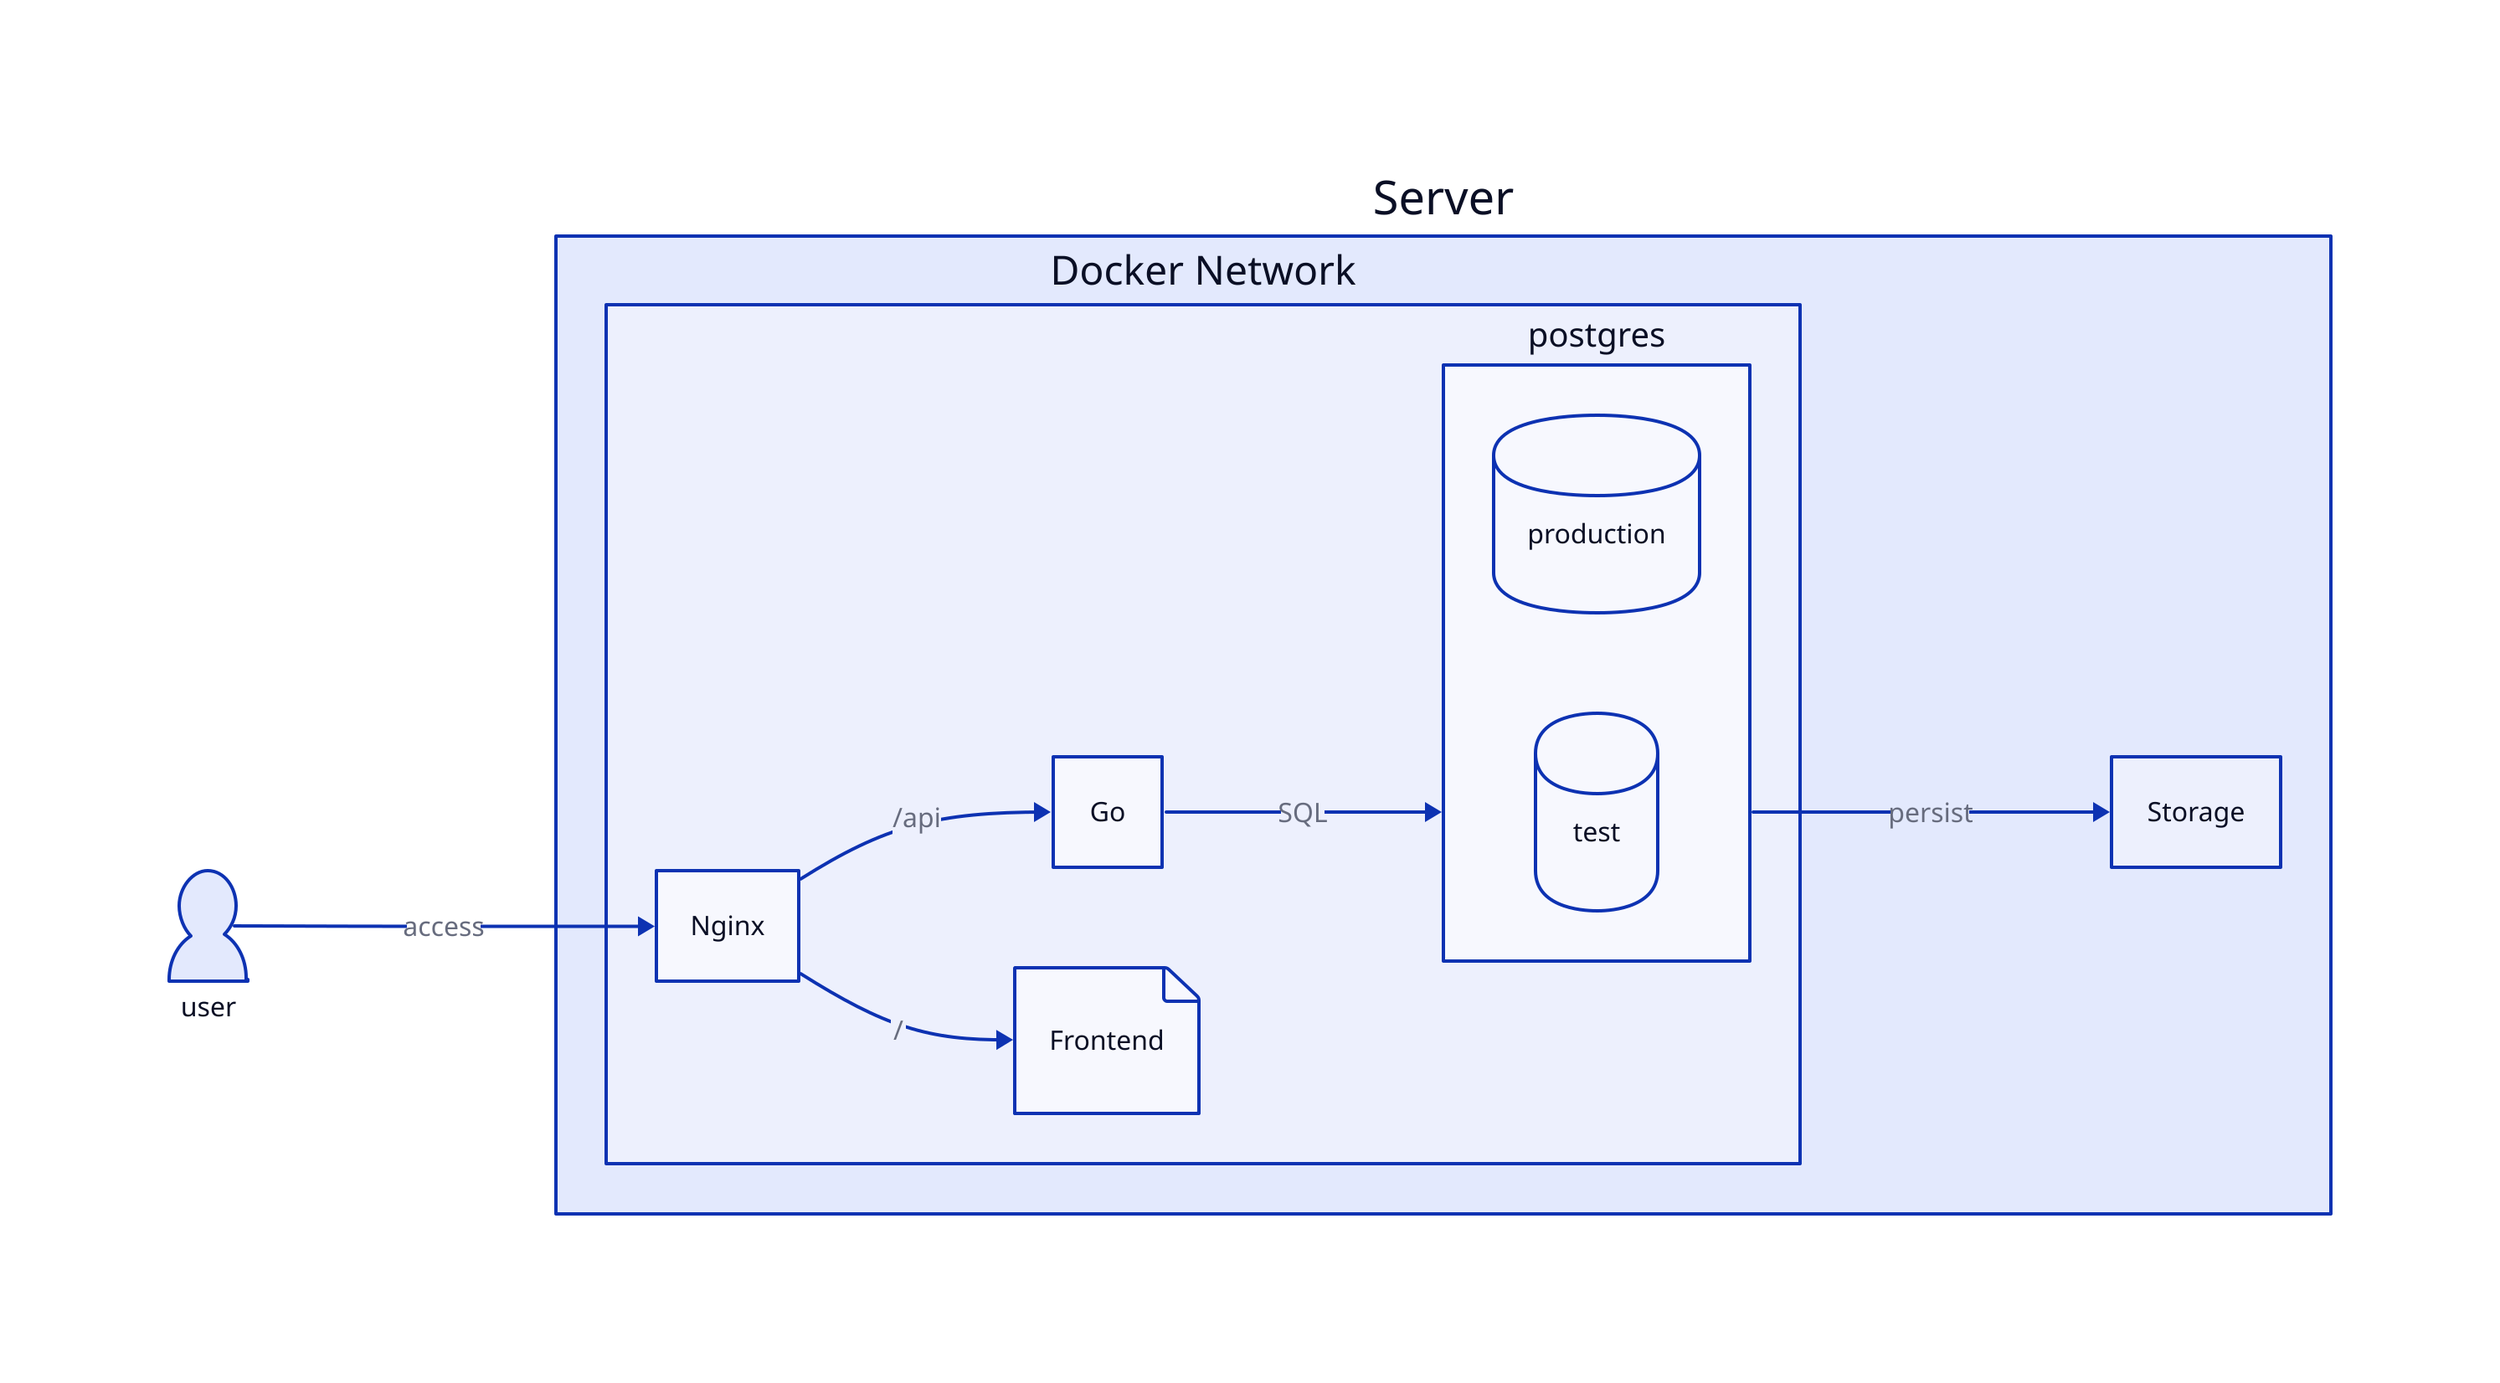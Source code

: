 Server: {
  Docker Network: {
    postgres: {
      production: {
        shape: cylinder
      }
      test: {
        shape: cylinder
      }
    }
    Go
    Nginx
    Frontend: {
      shape: page
    }

    Nginx -> Go: /api
    Nginx -> Frontend: /
    Go -> postgres: SQL
  }
  Docker Network.postgres -> Storage: persist
}
user: {
  shape: person
}
direction: right
user -> Server.Docker Network.Nginx: access
